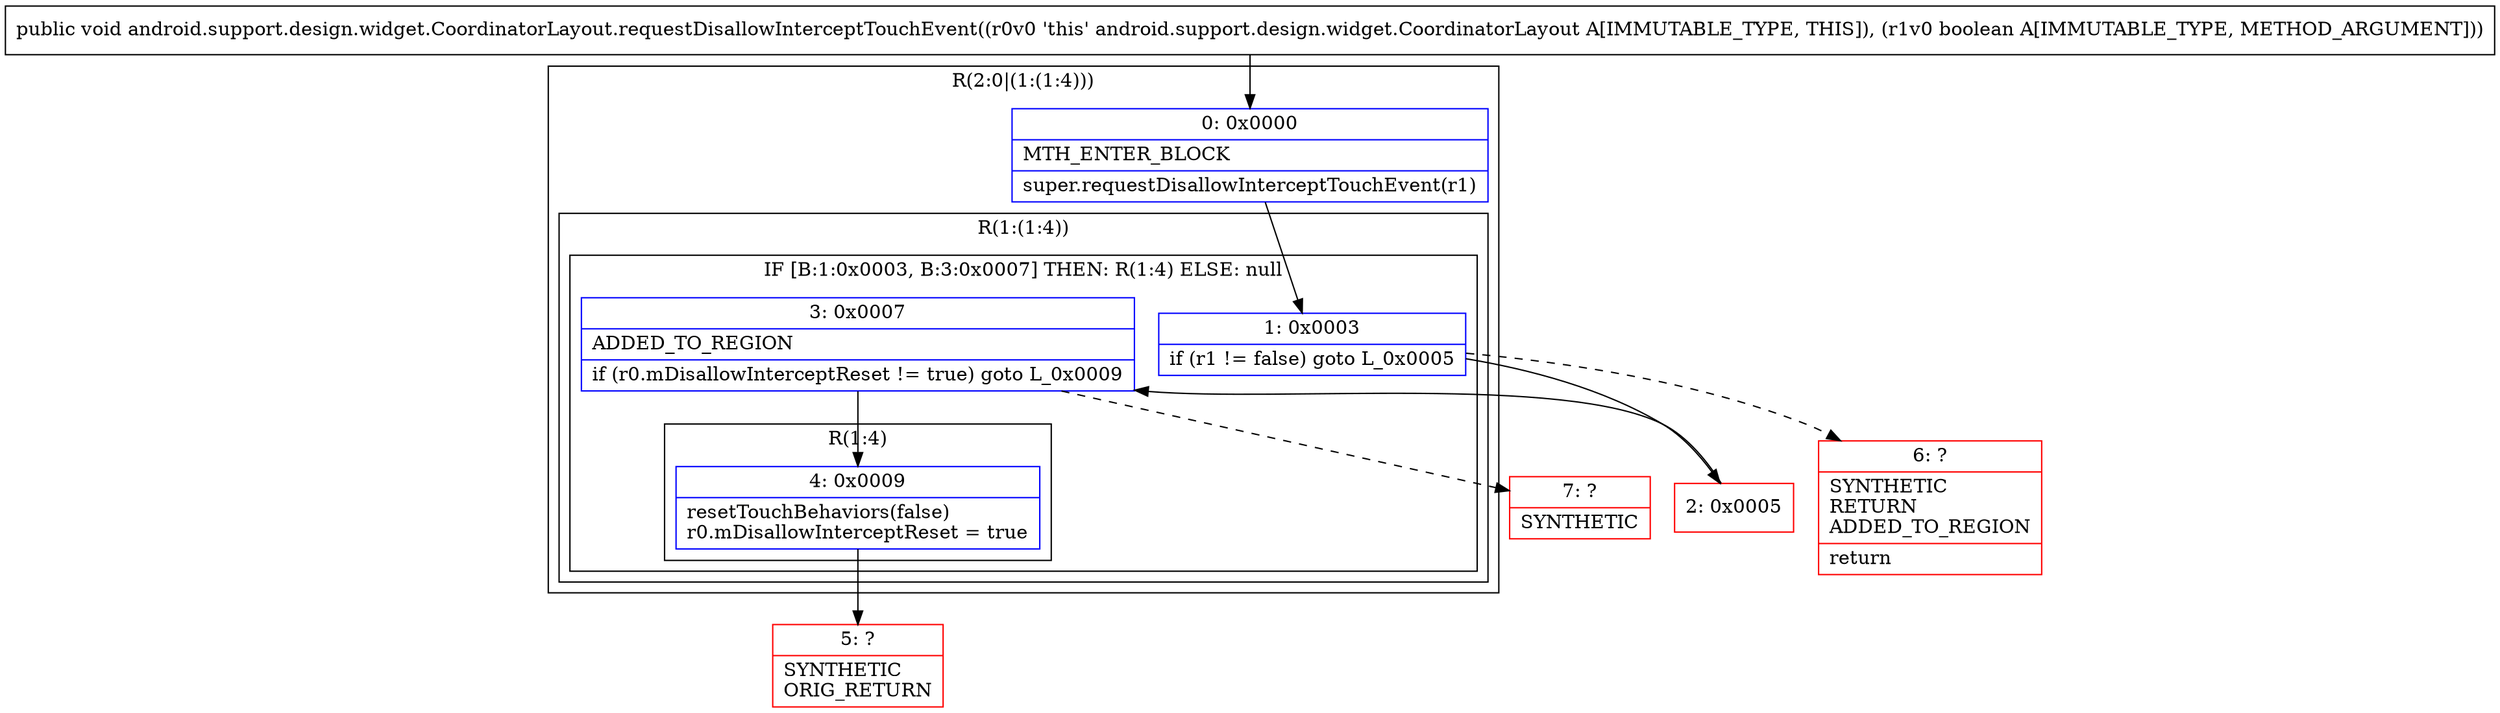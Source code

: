 digraph "CFG forandroid.support.design.widget.CoordinatorLayout.requestDisallowInterceptTouchEvent(Z)V" {
subgraph cluster_Region_1722931085 {
label = "R(2:0|(1:(1:4)))";
node [shape=record,color=blue];
Node_0 [shape=record,label="{0\:\ 0x0000|MTH_ENTER_BLOCK\l|super.requestDisallowInterceptTouchEvent(r1)\l}"];
subgraph cluster_Region_1251553751 {
label = "R(1:(1:4))";
node [shape=record,color=blue];
subgraph cluster_IfRegion_1640912461 {
label = "IF [B:1:0x0003, B:3:0x0007] THEN: R(1:4) ELSE: null";
node [shape=record,color=blue];
Node_1 [shape=record,label="{1\:\ 0x0003|if (r1 != false) goto L_0x0005\l}"];
Node_3 [shape=record,label="{3\:\ 0x0007|ADDED_TO_REGION\l|if (r0.mDisallowInterceptReset != true) goto L_0x0009\l}"];
subgraph cluster_Region_2097904920 {
label = "R(1:4)";
node [shape=record,color=blue];
Node_4 [shape=record,label="{4\:\ 0x0009|resetTouchBehaviors(false)\lr0.mDisallowInterceptReset = true\l}"];
}
}
}
}
Node_2 [shape=record,color=red,label="{2\:\ 0x0005}"];
Node_5 [shape=record,color=red,label="{5\:\ ?|SYNTHETIC\lORIG_RETURN\l}"];
Node_6 [shape=record,color=red,label="{6\:\ ?|SYNTHETIC\lRETURN\lADDED_TO_REGION\l|return\l}"];
Node_7 [shape=record,color=red,label="{7\:\ ?|SYNTHETIC\l}"];
MethodNode[shape=record,label="{public void android.support.design.widget.CoordinatorLayout.requestDisallowInterceptTouchEvent((r0v0 'this' android.support.design.widget.CoordinatorLayout A[IMMUTABLE_TYPE, THIS]), (r1v0 boolean A[IMMUTABLE_TYPE, METHOD_ARGUMENT])) }"];
MethodNode -> Node_0;
Node_0 -> Node_1;
Node_1 -> Node_2;
Node_1 -> Node_6[style=dashed];
Node_3 -> Node_4;
Node_3 -> Node_7[style=dashed];
Node_4 -> Node_5;
Node_2 -> Node_3;
}

